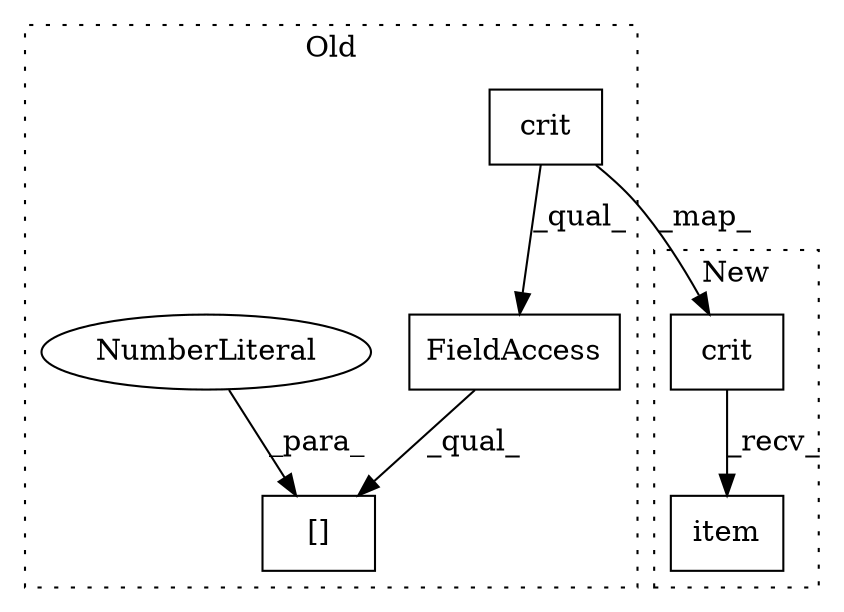 digraph G {
subgraph cluster0 {
1 [label="crit" a="32" s="3834,4010" l="5,1" shape="box"];
3 [label="FieldAccess" a="22" s="3834" l="182" shape="box"];
4 [label="[]" a="2" s="3834,4018" l="183,1" shape="box"];
5 [label="NumberLiteral" a="34" s="4017" l="1" shape="ellipse"];
label = "Old";
style="dotted";
}
subgraph cluster1 {
2 [label="crit" a="32" s="3826,4006" l="5,1" shape="box"];
6 [label="item" a="32" s="4008" l="6" shape="box"];
label = "New";
style="dotted";
}
1 -> 2 [label="_map_"];
1 -> 3 [label="_qual_"];
2 -> 6 [label="_recv_"];
3 -> 4 [label="_qual_"];
5 -> 4 [label="_para_"];
}
